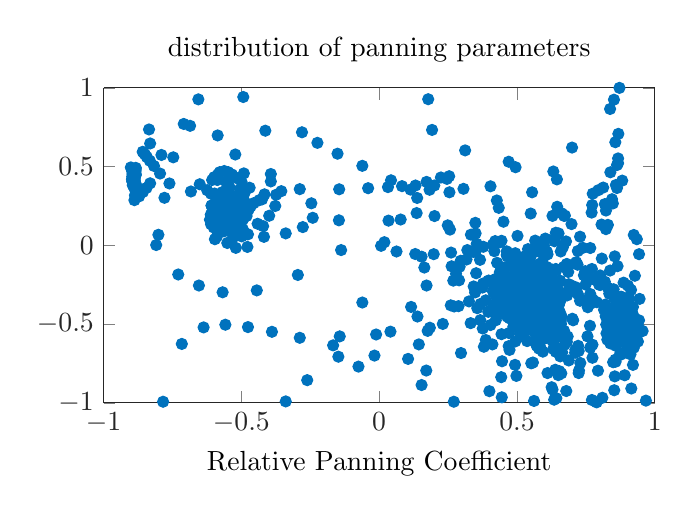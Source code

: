 % This file was created by matlab2tikz v0.4.7 running on MATLAB 9.1.
% Copyright (c) 2008--2014, Nico Schlömer <nico.schloemer@gmail.com>
% All rights reserved.
% Minimal pgfplots version: 1.3
% 
% The latest updates can be retrieved from
%   http://www.mathworks.com/matlabcentral/fileexchange/22022-matlab2tikz
% where you can also make suggestions and rate matlab2tikz.
% 
%
% defining custom colors
\definecolor{mycolor1}{rgb}{0.0,0.447,0.741}%
%
\begin{tikzpicture}

\begin{axis}[%
width=7cm,
height=4cm,
scale only axis,
separate axis lines,
every outer x axis line/.append style={white!15!black},
every x tick label/.append style={font=\color{white!15!black}},
xmin=-1,
xmax=1,
xlabel={Relative Panning Coefficient},
every outer y axis line/.append style={white!15!black},
every y tick label/.append style={font=\color{white!15!black}},
ymin=-1,
ymax=1,
title={distribution of panning parameters}
]
\addplot [color=mycolor1,only marks,mark=*,mark options={solid},forget plot]
  table[row sep=crcr]{%
0.663	0.203\\
-0.551	0.223\\
-0.553	0.22\\
-0.554	0.22\\
-0.554	0.222\\
-0.555	0.225\\
-0.555	0.229\\
-0.555	0.234\\
-0.555	0.239\\
-0.556	0.247\\
-0.556	0.257\\
0.528	-0.267\\
0.549	-0.108\\
0.57	-0.023\\
0.59	-7.36e-05\\
0.609	-0.041\\
0.626	-0.154\\
0.637	-0.352\\
0.637	-0.644\\
-0.538	0.232\\
-0.535	0.208\\
-0.535	0.191\\
-0.534	0.177\\
-0.535	0.165\\
-0.535	0.156\\
-0.535	0.148\\
-0.534	0.142\\
-0.532	0.138\\
-0.529	0.136\\
-0.525	0.137\\
-0.518	0.147\\
-0.509	0.173\\
-0.5	0.223\\
0.659	-0.039\\
0.603	0.043\\
0.566	0.03\\
0.54	-0.024\\
0.524	-0.09\\
0.514	-0.152\\
0.508	-0.204\\
0.506	-0.244\\
0.505	-0.276\\
0.504	-0.313\\
0.501	-0.375\\
0.495	-0.507\\
-0.529	0.125\\
-0.516	0.22\\
-0.5	0.23\\
-0.499	0.187\\
-0.512	0.161\\
-0.524	0.159\\
-0.534	0.167\\
-0.541	0.177\\
-0.546	0.187\\
-0.55	0.195\\
-0.553	0.201\\
-0.556	0.205\\
-0.557	0.206\\
-0.559	0.205\\
-0.56	0.202\\
-0.56	0.197\\
-0.559	0.194\\
-0.559	0.193\\
-0.56	0.189\\
-0.56	0.175\\
-0.558	0.15\\
0.539	-0.523\\
0.512	-0.4\\
0.521	-0.314\\
0.545	-0.299\\
0.567	-0.364\\
0.569	-0.489\\
0.537	-0.608\\
0.47	-0.64\\
0.376	-0.528\\
0.269	-0.224\\
0.183	0.353\\
-0.557	0.201\\
-0.555	0.213\\
-0.555	0.22\\
-0.555	0.225\\
-0.555	0.229\\
-0.555	0.231\\
-0.555	0.232\\
-0.556	0.232\\
-0.556	0.232\\
-0.557	0.23\\
-0.558	0.227\\
-0.56	0.223\\
-0.56	0.215\\
-0.559	0.205\\
-0.555	0.195\\
-0.548	0.191\\
-0.537	0.205\\
-0.528	0.245\\
-0.53	0.313\\
-0.553	0.393\\
0.446	-0.736\\
0.473	-0.664\\
0.494	-0.61\\
0.511	-0.562\\
0.524	-0.515\\
0.533	-0.467\\
0.538	-0.422\\
0.541	-0.382\\
0.545	-0.349\\
0.553	-0.325\\
0.568	-0.319\\
0.589	-0.359\\
0.588	-0.469\\
0.538	-0.51\\
0.487	-0.416\\
0.45	-0.274\\
-0.51	0.079\\
-0.514	0.099\\
-0.514	0.108\\
-0.508	0.11\\
-0.495	0.104\\
-0.476	0.07\\
-0.478	-0.01\\
-0.52	-0.016\\
-0.531	0.047\\
-0.522	0.103\\
-0.51	0.153\\
-0.497	0.208\\
-0.487	0.274\\
-0.483	0.356\\
-0.491	0.457\\
-0.522	0.577\\
-0.586	0.698\\
-0.686	0.759\\
-0.79	0.574\\
-0.801	0.067\\
-0.729	-0.185\\
-0.654	-0.255\\
-0.568	-0.298\\
-0.444	-0.286\\
-0.295	-0.188\\
-0.138	-0.03\\
0.034	0.157\\
0.255	0.337\\
0.555	0.337\\
-0.533	0.178\\
-0.538	0.198\\
-0.543	0.208\\
-0.546	0.211\\
-0.548	0.211\\
-0.548	0.209\\
-0.547	0.208\\
-0.545	0.21\\
-0.544	0.215\\
-0.545	0.219\\
-0.546	0.223\\
-0.548	0.226\\
-0.549	0.228\\
-0.55	0.23\\
-0.551	0.233\\
-0.554	0.235\\
-0.557	0.236\\
-0.561	0.234\\
-0.564	0.227\\
-0.564	0.217\\
0.743	-0.19\\
0.715	-0.107\\
0.67	-0.137\\
0.624	-0.194\\
0.582	-0.24\\
0.547	-0.272\\
0.52	-0.293\\
0.5	-0.307\\
0.485	-0.317\\
0.473	-0.322\\
0.462	-0.325\\
0.45	-0.323\\
0.435	-0.316\\
0.413	-0.292\\
0.396	-0.225\\
0.455	-0.14\\
0.516	-0.208\\
0.509	-0.282\\
0.486	-0.325\\
0.457	-0.356\\
0.416	-0.382\\
0.356	-0.399\\
0.26	-0.381\\
0.421	0.027\\
0.463	-0.038\\
0.48	-0.083\\
0.493	-0.096\\
0.521	-0.075\\
0.679	-0.925\\
0.688	-0.731\\
0.681	-0.613\\
0.671	-0.543\\
0.66	-0.499\\
0.65	-0.468\\
0.644	-0.441\\
0.644	-0.425\\
0.648	-0.424\\
0.653	-0.439\\
0.659	-0.474\\
0.665	-0.541\\
0.664	-0.68\\
0.598	-0.069\\
0.657	-0.354\\
0.63	-0.606\\
0.493	-0.759\\
0.297	-0.684\\
0.231	-0.499\\
0.272	-0.388\\
0.326	-0.356\\
0.368	-0.372\\
0.396	-0.422\\
0.404	-0.506\\
-0.421	0.122\\
-0.481	0.186\\
-0.515	0.22\\
-0.539	0.238\\
-0.558	0.246\\
-0.576	0.245\\
-0.591	0.234\\
-0.603	0.212\\
-0.607	0.179\\
-0.6	0.142\\
-0.581	0.116\\
-0.555	0.11\\
-0.526	0.127\\
-0.558	0.24\\
-0.561	0.234\\
-0.561	0.23\\
-0.56	0.227\\
-0.558	0.225\\
-0.556	0.224\\
-0.553	0.225\\
-0.55	0.229\\
-0.546	0.237\\
-0.544	0.249\\
-0.546	0.267\\
-0.553	0.288\\
-0.569	0.311\\
-0.597	0.329\\
0.478	-0.308\\
0.482	-0.323\\
0.481	-0.323\\
0.479	-0.312\\
0.481	-0.294\\
0.487	-0.272\\
0.496	-0.248\\
0.503	-0.222\\
0.498	-0.2\\
0.487	-0.211\\
0.499	-0.233\\
0.519	-0.24\\
0.538	-0.238\\
0.559	-0.233\\
0.588	-0.232\\
0.623	-0.25\\
0.65	-0.309\\
0.644	-0.388\\
0.607	-0.437\\
0.563	-0.44\\
0.529	-0.413\\
0.512	-0.373\\
0.514	-0.333\\
0.53	-0.302\\
0.554	-0.289\\
0.576	-0.302\\
0.582	-0.342\\
0.559	-0.39\\
0.512	-0.416\\
0.472	-0.417\\
0.456	-0.411\\
0.463	-0.406\\
0.483	-0.395\\
0.505	-0.378\\
0.52	-0.356\\
0.526	-0.335\\
0.525	-0.318\\
0.521	-0.31\\
0.518	-0.309\\
0.517	-0.31\\
0.519	-0.311\\
0.522	-0.309\\
0.526	-0.302\\
0.532	-0.289\\
0.543	-0.266\\
0.58	-0.233\\
0.649	-0.288\\
0.622	-0.389\\
0.585	-0.4\\
0.566	-0.396\\
0.554	-0.392\\
0.545	-0.39\\
0.539	-0.387\\
0.534	-0.382\\
0.533	-0.372\\
-0.559	0.244\\
-0.559	0.239\\
-0.56	0.235\\
-0.562	0.232\\
-0.563	0.229\\
-0.564	0.227\\
-0.565	0.225\\
-0.566	0.224\\
-0.567	0.222\\
-0.568	0.22\\
-0.569	0.216\\
-0.57	0.211\\
-0.57	0.204\\
-0.6	0.113\\
-0.61	0.134\\
-0.614	0.163\\
-0.611	0.195\\
-0.602	0.219\\
-0.593	0.233\\
-0.589	0.238\\
-0.593	0.234\\
-0.6	0.22\\
-0.606	0.189\\
-0.598	0.141\\
-0.563	0.089\\
-0.499	0.057\\
-0.418	0.054\\
-0.339	0.076\\
-0.277	0.116\\
-0.241	0.175\\
-0.246	0.267\\
0.533	-0.368\\
0.538	-0.371\\
0.541	-0.374\\
0.542	-0.378\\
0.547	-0.383\\
0.556	-0.384\\
0.566	-0.377\\
0.572	-0.363\\
0.569	-0.347\\
0.56	-0.334\\
0.547	-0.327\\
0.532	-0.327\\
0.519	-0.334\\
0.509	-0.347\\
0.503	-0.367\\
0.561	-0.333\\
0.56	-0.342\\
0.561	-0.349\\
0.563	-0.355\\
-0.542	0.231\\
-0.548	0.234\\
-0.555	0.235\\
-0.561	0.232\\
-0.543	0.369\\
-0.569	0.338\\
-0.577	0.228\\
-0.562	0.184\\
-0.554	0.197\\
-0.552	0.212\\
-0.553	0.221\\
-0.554	0.225\\
-0.555	0.227\\
-0.556	0.226\\
-0.556	0.225\\
-0.557	0.224\\
-0.558	0.223\\
-0.559	0.222\\
-0.56	0.221\\
-0.561	0.221\\
-0.564	0.221\\
-0.569	0.222\\
-0.58	0.222\\
0.772	-0.982\\
0.898	-0.588\\
0.722	-0.638\\
-0.784	-0.993\\
-0.716	-0.626\\
-0.637	-0.521\\
-0.558	-0.504\\
-0.476	-0.519\\
-0.389	-0.549\\
-0.288	-0.587\\
-0.167	-0.635\\
-0.017	-0.7\\
0.171	-0.795\\
0.4	-0.926\\
0.635	-0.98\\
0.724	-0.671\\
0.65	-0.824\\
0.639	-0.79\\
0.418	-0.037\\
0.494	-0.05\\
0.547	-0.081\\
0.584	-0.129\\
0.608	-0.192\\
0.62	-0.268\\
0.617	-0.351\\
0.594	-0.422\\
0.55	-0.444\\
0.505	-0.393\\
0.484	-0.305\\
-0.585	0.201\\
-0.568	0.186\\
-0.554	0.192\\
-0.546	0.207\\
-0.545	0.221\\
-0.547	0.229\\
-0.549	0.232\\
-0.551	0.232\\
-0.551	0.23\\
-0.551	0.227\\
-0.549	0.224\\
-0.546	0.221\\
-0.539	0.214\\
-0.532	0.196\\
-0.536	0.17\\
-0.545	0.173\\
-0.547	0.184\\
-0.546	0.195\\
0.559	-0.18\\
0.508	-0.255\\
0.502	-0.336\\
0.525	-0.385\\
0.552	-0.397\\
0.576	-0.391\\
0.533	-0.379\\
0.55	-0.356\\
0.558	-0.328\\
0.561	-0.287\\
0.553	-0.229\\
0.528	-0.158\\
0.48	-0.081\\
0.413	0.006\\
0.349	0.143\\
0.404	0.375\\
0.645	0.419\\
0.729	0.055\\
0.686	-0.169\\
0.64	-0.253\\
0.609	-0.29\\
0.588	-0.309\\
0.575	-0.319\\
0.567	-0.322\\
0.563	-0.32\\
0.559	-0.311\\
0.55	-0.306\\
0.545	-0.316\\
0.548	-0.324\\
0.553	-0.329\\
0.557	-0.332\\
0.561	-0.335\\
0.565	-0.337\\
0.569	-0.338\\
0.575	-0.332\\
0.574	-0.298\\
0.547	-0.3\\
0.54	-0.32\\
0.536	-0.33\\
0.531	-0.339\\
0.521	-0.351\\
0.505	-0.374\\
0.475	-0.435\\
0.658	-0.484\\
0.643	-0.456\\
0.512	-0.186\\
0.547	-0.229\\
0.556	-0.269\\
0.557	-0.296\\
0.556	-0.312\\
0.556	-0.323\\
0.555	-0.331\\
0.553	-0.337\\
0.551	-0.34\\
0.547	-0.34\\
0.541	-0.335\\
0.536	-0.321\\
0.534	-0.299\\
0.536	-0.27\\
0.545	-0.237\\
0.565	-0.209\\
0.594	-0.198\\
0.623	-0.223\\
0.632	-0.277\\
0.618	-0.319\\
0.54	-0.339\\
0.544	-0.344\\
0.542	-0.345\\
0.538	-0.342\\
0.532	-0.335\\
0.526	-0.322\\
0.518	-0.3\\
-0.516	0.194\\
-0.512	0.23\\
-0.521	0.251\\
-0.533	0.26\\
-0.544	0.26\\
-0.552	0.255\\
-0.556	0.249\\
-0.559	0.243\\
-0.56	0.239\\
-0.56	0.235\\
-0.561	0.233\\
-0.562	0.231\\
-0.563	0.23\\
-0.565	0.229\\
-0.567	0.231\\
-0.57	0.237\\
-0.573	0.251\\
0.533	-0.325\\
0.536	-0.336\\
0.539	-0.342\\
0.541	-0.346\\
0.541	-0.347\\
0.536	-0.34\\
0.529	-0.319\\
0.526	-0.279\\
0.525	-0.217\\
0.513	-0.121\\
0.444	0.029\\
0.136	0.205\\
-0.143	-0.578\\
0.176	-0.543\\
0.332	-0.494\\
0.426	-0.453\\
0.49	-0.422\\
0.532	-0.399\\
0.558	-0.38\\
0.572	-0.365\\
0.577	-0.353\\
0.576	-0.346\\
0.571	-0.341\\
0.563	-0.34\\
0.552	-0.34\\
0.537	-0.33\\
0.542	-0.323\\
0.542	-0.329\\
0.539	-0.335\\
0.537	-0.34\\
0.536	-0.344\\
0.536	-0.348\\
0.538	-0.351\\
0.541	-0.352\\
0.548	-0.353\\
0.562	-0.359\\
-0.564	0.223\\
-0.559	0.221\\
-0.555	0.221\\
-0.553	0.224\\
-0.552	0.226\\
-0.553	0.228\\
-0.555	0.229\\
-0.556	0.229\\
-0.557	0.229\\
-0.558	0.229\\
-0.559	0.229\\
-0.56	0.228\\
-0.561	0.228\\
-0.562	0.229\\
-0.563	0.23\\
-0.562	0.231\\
-0.562	0.231\\
-0.561	0.23\\
-0.28	0.718\\
-0.224	0.651\\
-0.151	0.582\\
-0.061	0.505\\
0.043	0.413\\
0.138	0.301\\
0.201	0.186\\
0.257	0.1\\
0.35	0.076\\
0.451	0.15\\
0.427	0.285\\
0.306	0.359\\
0.2	0.38\\
0.132	0.38\\
0.083	0.376\\
0.032	0.37\\
-0.04	0.363\\
-0.145	0.356\\
-0.564	0.292\\
-0.559	0.311\\
-0.556	0.32\\
-0.553	0.324\\
-0.549	0.327\\
-0.546	0.326\\
-0.543	0.321\\
-0.89	0.448\\
-0.889	0.446\\
-0.889	0.442\\
-0.888	0.438\\
-0.888	0.433\\
-0.888	0.428\\
-0.888	0.422\\
-0.888	0.417\\
-0.888	0.41\\
-0.887	0.399\\
-0.887	0.383\\
-0.886	0.355\\
-0.624	0.35\\
-0.598	0.432\\
-0.578	0.465\\
-0.562	0.472\\
-0.548	0.465\\
-0.534	0.45\\
-0.519	0.429\\
-0.499	0.402\\
-0.47	0.366\\
-0.416	0.324\\
-0.288	0.357\\
-0.556	0.24\\
-0.555	0.235\\
-0.555	0.231\\
-0.555	0.229\\
-0.555	0.227\\
-0.555	0.225\\
-0.555	0.224\\
-0.556	0.224\\
-0.556	0.224\\
-0.557	0.225\\
-0.558	0.228\\
-0.558	0.236\\
-0.55	0.223\\
-0.551	0.219\\
-0.552	0.216\\
-0.555	0.212\\
-0.558	0.215\\
-0.559	0.225\\
-0.558	0.231\\
-0.557	0.233\\
-0.556	0.234\\
-0.555	0.234\\
-0.555	0.235\\
-0.554	0.235\\
-0.552	0.235\\
-0.55	0.237\\
-0.578	0.26\\
-0.565	0.266\\
-0.556	0.26\\
-0.551	0.25\\
-0.549	0.238\\
-0.549	0.228\\
-0.551	0.221\\
-0.553	0.217\\
-0.555	0.216\\
-0.556	0.217\\
-0.558	0.218\\
-0.559	0.218\\
-0.56	0.217\\
-0.561	0.215\\
-0.562	0.21\\
-0.561	0.205\\
-0.559	0.202\\
-0.557	0.205\\
-0.558	0.208\\
-0.561	0.207\\
-0.566	0.198\\
-0.573	0.175\\
-0.538	0.259\\
-0.545	0.266\\
-0.549	0.261\\
-0.553	0.251\\
-0.555	0.242\\
-0.557	0.234\\
-0.558	0.228\\
-0.559	0.223\\
-0.559	0.22\\
-0.558	0.218\\
-0.557	0.218\\
-0.558	0.22\\
-0.56	0.224\\
-0.565	0.223\\
-0.573	0.209\\
-0.575	0.176\\
-0.567	0.14\\
-0.551	0.119\\
-0.532	0.115\\
-0.514	0.121\\
0.525	-0.234\\
0.538	-0.237\\
0.552	-0.238\\
0.568	-0.245\\
0.582	-0.262\\
0.593	-0.285\\
0.601	-0.306\\
-0.543	0.253\\
-0.547	0.263\\
-0.551	0.269\\
-0.554	0.272\\
-0.558	0.276\\
-0.563	0.279\\
-0.571	0.281\\
-0.582	0.275\\
-0.593	0.254\\
-0.555	0.24\\
-0.551	0.239\\
-0.55	0.235\\
-0.551	0.233\\
-0.553	0.233\\
-0.555	0.234\\
-0.557	0.236\\
-0.558	0.238\\
-0.559	0.239\\
-0.56	0.239\\
-0.56	0.236\\
-0.559	0.232\\
-0.557	0.227\\
-0.554	0.224\\
-0.551	0.224\\
0.73	-0.747\\
0.597	-0.594\\
0.471	-0.557\\
0.387	-0.601\\
0.38	-0.644\\
0.411	-0.629\\
0.444	-0.564\\
0.474	-0.464\\
0.509	-0.338\\
0.557	-0.195\\
0.611	-0.057\\
0.651	0.076\\
0.646	0.245\\
0.495	0.496\\
0.626	-0.901\\
0.839	-0.623\\
0.935	0.039\\
0.872	1.0\\
0.178	0.928\\
0.192	0.733\\
0.312	0.603\\
0.47	0.531\\
0.632	0.469\\
0.775	0.328\\
0.855	-0.07\\
0.829	-0.506\\
0.766	-0.649\\
0.712	-0.663\\
0.673	-0.631\\
0.646	-0.58\\
0.625	-0.521\\
0.603	-0.46\\
0.576	-0.41\\
0.549	-0.377\\
0.527	-0.36\\
0.512	-0.346\\
0.503	-0.331\\
0.497	-0.311\\
0.49	-0.286\\
0.482	-0.258\\
0.471	-0.234\\
0.461	-0.219\\
0.459	-0.213\\
0.467	-0.21\\
0.481	-0.209\\
0.497	-0.214\\
0.512	-0.229\\
0.524	-0.254\\
0.534	-0.285\\
0.54	-0.317\\
-0.551	0.247\\
-0.545	0.238\\
-0.542	0.228\\
-0.542	0.219\\
-0.542	0.213\\
-0.543	0.211\\
-0.545	0.211\\
-0.547	0.211\\
-0.549	0.211\\
-0.552	0.208\\
-0.551	0.201\\
-0.55	0.231\\
-0.55	0.231\\
-0.55	0.232\\
-0.549	0.232\\
-0.547	0.232\\
-0.546	0.23\\
-0.546	0.227\\
-0.545	0.224\\
-0.545	0.219\\
-0.545	0.223\\
-0.551	0.219\\
-0.555	0.217\\
-0.557	0.215\\
0.603	-0.36\\
0.578	-0.395\\
0.542	-0.413\\
0.504	-0.411\\
0.476	-0.392\\
0.462	-0.361\\
0.462	-0.32\\
0.467	-0.265\\
0.464	-0.193\\
0.428	-0.111\\
0.351	-0.034\\
0.114	0.354\\
0.172	0.403\\
0.224	0.431\\
0.254	0.439\\
0.246	0.422\\
0.041	-0.548\\
0.116	-0.391\\
0.172	-0.255\\
0.296	-0.098\\
0.573	-0.026\\
0.688	-0.247\\
0.626	-0.357\\
0.578	-0.366\\
0.553	-0.352\\
0.545	-0.334\\
0.549	-0.314\\
0.566	-0.297\\
0.6	-0.291\\
0.648	-0.322\\
0.661	-0.449\\
0.526	-0.515\\
0.425	-0.411\\
0.437	-0.313\\
0.491	-0.252\\
0.564	-0.218\\
0.657	-0.225\\
0.823	0.103\\
0.642	-0.162\\
0.554	-0.235\\
0.51	-0.286\\
0.502	-0.34\\
0.548	-0.387\\
0.614	-0.387\\
0.64	-0.36\\
0.642	-0.35\\
0.635	-0.361\\
0.607	-0.38\\
0.569	-0.378\\
0.547	-0.363\\
0.539	-0.35\\
0.537	-0.341\\
0.537	-0.334\\
0.536	-0.328\\
0.534	-0.318\\
0.525	-0.297\\
0.608	-0.342\\
0.586	-0.33\\
0.581	-0.319\\
0.578	-0.305\\
0.569	-0.288\\
0.541	-0.274\\
0.499	-0.284\\
0.486	-0.312\\
0.494	-0.33\\
0.504	-0.34\\
0.512	-0.348\\
0.518	-0.358\\
0.529	-0.372\\
0.556	-0.384\\
0.583	-0.379\\
0.592	-0.371\\
0.592	-0.371\\
0.587	-0.378\\
0.576	-0.387\\
0.556	-0.396\\
0.524	-0.401\\
0.46	-0.394\\
0.593	-0.275\\
0.591	-0.324\\
0.58	-0.337\\
0.571	-0.342\\
0.564	-0.343\\
0.558	-0.342\\
0.552	-0.342\\
0.547	-0.342\\
0.543	-0.343\\
0.54	-0.343\\
0.539	-0.344\\
0.538	-0.344\\
0.536	-0.343\\
0.534	-0.344\\
0.533	-0.345\\
0.534	-0.345\\
0.536	-0.343\\
0.536	-0.34\\
0.535	-0.335\\
0.533	-0.329\\
0.533	-0.325\\
0.534	-0.321\\
0.537	-0.32\\
0.541	-0.32\\
0.545	-0.322\\
0.55	-0.324\\
0.555	-0.325\\
0.559	-0.326\\
0.564	-0.326\\
0.572	-0.327\\
0.536	-0.351\\
0.538	-0.343\\
0.543	-0.337\\
0.551	-0.333\\
0.564	-0.331\\
0.562	-0.353\\
0.559	-0.351\\
0.555	-0.351\\
0.551	-0.351\\
0.548	-0.35\\
0.547	-0.328\\
0.551	-0.33\\
0.555	-0.332\\
0.558	-0.333\\
0.56	-0.334\\
0.561	-0.335\\
0.561	-0.335\\
0.561	-0.336\\
0.56	-0.337\\
0.559	-0.337\\
0.558	-0.338\\
0.557	-0.338\\
0.556	-0.338\\
0.556	-0.338\\
0.556	-0.339\\
0.557	-0.339\\
0.56	-0.34\\
0.564	-0.34\\
0.568	-0.339\\
0.572	-0.338\\
0.573	-0.337\\
0.572	-0.336\\
0.568	-0.337\\
-0.556	0.208\\
-0.555	0.217\\
-0.555	0.222\\
-0.555	0.226\\
-0.555	0.229\\
-0.555	0.231\\
-0.555	0.233\\
-0.555	0.234\\
-0.555	0.234\\
-0.556	0.234\\
-0.556	0.234\\
-0.555	0.263\\
-0.553	0.265\\
-0.551	0.265\\
-0.549	0.261\\
-0.547	0.254\\
-0.545	0.24\\
-0.543	0.215\\
-0.888	0.287\\
-0.886	0.318\\
-0.884	0.349\\
-0.882	0.385\\
-0.555	0.25\\
-0.554	0.254\\
-0.554	0.254\\
-0.554	0.248\\
-0.555	0.236\\
-0.557	0.228\\
-0.559	0.222\\
-0.559	0.217\\
-0.558	0.213\\
-0.556	0.212\\
-0.554	0.215\\
-0.553	0.222\\
-0.552	0.233\\
-0.553	0.245\\
-0.556	0.253\\
-0.561	0.251\\
-0.565	0.238\\
-0.557	0.231\\
-0.557	0.231\\
-0.557	0.232\\
-0.556	0.232\\
-0.556	0.233\\
-0.556	0.234\\
-0.556	0.237\\
-0.557	0.23\\
-0.556	0.231\\
-0.556	0.232\\
-0.556	0.233\\
-0.557	0.233\\
-0.557	0.233\\
-0.557	0.233\\
-0.556	0.233\\
-0.555	0.224\\
-0.555	0.225\\
-0.555	0.225\\
-0.555	0.225\\
-0.556	0.224\\
-0.557	0.226\\
-0.558	0.228\\
-0.559	0.229\\
-0.559	0.229\\
-0.558	0.227\\
-0.558	0.225\\
-0.558	0.223\\
-0.557	0.221\\
-0.556	0.221\\
-0.555	0.221\\
-0.555	0.222\\
-0.554	0.222\\
-0.558	0.226\\
-0.557	0.226\\
-0.563	0.239\\
-0.561	0.236\\
-0.559	0.236\\
-0.558	0.238\\
-0.557	0.243\\
-0.555	0.251\\
-0.548	0.235\\
-0.55	0.236\\
-0.551	0.237\\
-0.552	0.237\\
-0.552	0.237\\
-0.553	0.236\\
-0.553	0.233\\
-0.553	0.23\\
-0.553	0.227\\
-0.551	0.226\\
-0.553	0.227\\
-0.555	0.227\\
-0.556	0.226\\
-0.556	0.225\\
-0.556	0.223\\
-0.556	0.222\\
-0.555	0.222\\
-0.554	0.223\\
-0.554	0.224\\
-0.555	0.226\\
-0.556	0.225\\
-0.557	0.223\\
-0.558	0.219\\
-0.557	0.214\\
-0.556	0.21\\
-0.555	0.209\\
-0.883	0.447\\
-0.884	0.451\\
-0.885	0.455\\
-0.885	0.46\\
-0.885	0.467\\
-0.884	0.474\\
-0.884	0.483\\
-0.883	0.492\\
-0.891	0.456\\
-0.891	0.442\\
-0.891	0.431\\
-0.89	0.421\\
-0.888	0.412\\
-0.887	0.404\\
-0.548	0.243\\
-0.552	0.245\\
-0.557	0.246\\
-0.562	0.243\\
-0.566	0.235\\
-0.569	0.224\\
-0.569	0.209\\
-0.566	0.193\\
-0.56	0.181\\
-0.551	0.175\\
-0.54	0.178\\
-0.53	0.192\\
-0.522	0.214\\
-0.519	0.243\\
-0.522	0.272\\
-0.557	0.225\\
-0.556	0.225\\
-0.555	0.225\\
-0.555	0.226\\
-0.554	0.226\\
-0.554	0.227\\
-0.554	0.227\\
-0.555	0.227\\
-0.555	0.227\\
-0.555	0.227\\
-0.554	0.227\\
-0.339	-0.991\\
-0.261	-0.856\\
-0.148	-0.707\\
-0.011	-0.566\\
0.139	-0.452\\
0.288	-0.386\\
0.404	-0.413\\
0.367	-0.475\\
0.348	-0.299\\
0.456	-0.192\\
0.557	-0.184\\
0.632	-0.258\\
0.657	-0.431\\
0.57	-0.584\\
0.423	-0.476\\
0.416	-0.25\\
0.5	-0.109\\
0.588	-0.04\\
0.667	-0.011\\
0.739	-0.016\\
0.808	-0.084\\
0.865	-0.326\\
0.855	-0.832\\
-0.075	-0.77\\
-0.061	-0.363\\
0.164	-0.141\\
0.366	-0.092\\
0.489	-0.125\\
0.551	-0.179\\
0.582	-0.22\\
0.599	-0.238\\
0.611	-0.234\\
0.62	-0.211\\
0.621	-0.173\\
0.608	-0.137\\
0.586	-0.127\\
0.57	-0.148\\
0.568	-0.182\\
0.577	-0.216\\
0.594	-0.247\\
0.617	-0.275\\
0.647	-0.301\\
0.682	-0.318\\
0.721	-0.309\\
0.749	-0.249\\
0.748	-0.164\\
0.72	-0.123\\
0.683	-0.129\\
0.641	-0.15\\
0.591	-0.165\\
0.526	-0.172\\
-0.55	0.112\\
-0.517	0.152\\
-0.509	0.203\\
-0.523	0.241\\
-0.545	0.256\\
0.552	-0.29\\
0.563	-0.306\\
0.562	-0.316\\
0.56	-0.322\\
0.558	-0.328\\
0.556	-0.335\\
0.547	-0.342\\
0.532	-0.345\\
0.511	-0.34\\
0.477	-0.32\\
0.377	-0.243\\
0.581	-0.443\\
0.548	-0.406\\
0.532	-0.388\\
0.522	-0.376\\
0.514	-0.366\\
0.508	-0.356\\
0.504	-0.344\\
0.506	-0.33\\
0.517	-0.318\\
0.534	-0.317\\
0.538	-0.326\\
0.525	-0.331\\
0.507	-0.327\\
0.488	-0.313\\
0.467	-0.284\\
0.444	-0.39\\
0.434	-0.354\\
0.435	-0.33\\
0.448	-0.312\\
0.471	-0.299\\
0.497	-0.291\\
0.521	-0.285\\
0.539	-0.276\\
0.552	-0.262\\
0.558	-0.239\\
0.555	-0.211\\
0.539	-0.179\\
0.512	-0.153\\
0.487	-0.137\\
0.484	-0.131\\
0.519	-0.136\\
0.576	-0.166\\
0.602	-0.219\\
0.597	-0.251\\
0.592	-0.26\\
0.598	-0.26\\
0.612	-0.259\\
0.631	-0.265\\
0.647	-0.282\\
0.651	-0.307\\
0.64	-0.33\\
0.622	-0.341\\
0.608	-0.34\\
0.602	-0.332\\
0.604	-0.32\\
0.612	-0.305\\
0.622	-0.284\\
0.626	-0.255\\
0.609	-0.218\\
0.557	-0.2\\
0.504	-0.221\\
0.485	-0.247\\
0.482	-0.257\\
0.478	-0.252\\
0.468	-0.238\\
0.45	-0.224\\
0.425	-0.217\\
0.398	-0.224\\
0.379	-0.243\\
0.375	-0.268\\
0.586	-0.386\\
0.578	-0.377\\
0.575	-0.372\\
0.58	-0.369\\
0.51	-0.379\\
0.53	-0.381\\
0.548	-0.385\\
0.445	-0.282\\
0.448	-0.288\\
0.436	-0.299\\
0.423	-0.319\\
0.433	-0.342\\
0.457	-0.356\\
0.474	-0.362\\
0.481	-0.364\\
0.481	-0.364\\
0.473	-0.363\\
0.458	-0.36\\
0.429	-0.354\\
0.444	-0.27\\
0.465	-0.289\\
0.485	-0.3\\
0.502	-0.306\\
0.514	-0.309\\
0.522	-0.31\\
0.527	-0.31\\
0.527	-0.309\\
0.522	-0.308\\
0.515	-0.311\\
0.512	-0.314\\
0.513	-0.318\\
0.515	-0.32\\
0.519	-0.322\\
0.523	-0.324\\
0.528	-0.326\\
0.534	-0.329\\
0.54	-0.332\\
0.545	-0.335\\
0.55	-0.337\\
0.554	-0.339\\
0.556	-0.34\\
0.557	-0.341\\
0.556	-0.341\\
0.554	-0.342\\
0.552	-0.342\\
0.549	-0.343\\
0.546	-0.344\\
0.544	-0.346\\
0.544	-0.347\\
0.502	0.06\\
0.438	0.019\\
0.378	-0.009\\
0.32	-0.03\\
0.261	-0.046\\
0.198	-0.056\\
0.131	-0.055\\
0.063	-0.039\\
0.007	-0.003\\
0.498	-0.829\\
0.552	-0.749\\
0.584	-0.644\\
0.607	-0.539\\
0.632	-0.435\\
0.664	-0.307\\
0.681	-0.118\\
0.641	0.08\\
0.89	-0.44\\
0.887	-0.448\\
0.887	-0.448\\
0.887	-0.448\\
0.887	-0.448\\
0.886	-0.447\\
0.886	-0.446\\
0.887	-0.446\\
0.888	-0.448\\
0.896	-0.431\\
0.895	-0.415\\
0.895	-0.396\\
0.897	-0.376\\
0.835	-0.307\\
0.83	-0.269\\
0.819	-0.231\\
0.802	-0.191\\
0.772	-0.15\\
0.715	-0.113\\
0.878	-0.693\\
0.899	-0.656\\
0.912	-0.636\\
0.921	-0.623\\
0.928	-0.603\\
0.83	-0.478\\
0.832	-0.491\\
0.836	-0.501\\
0.84	-0.507\\
0.889	-0.392\\
0.887	-0.411\\
0.887	-0.419\\
0.887	-0.423\\
0.887	-0.425\\
0.888	-0.426\\
0.89	-0.428\\
0.891	-0.431\\
0.892	-0.435\\
0.892	-0.44\\
0.893	-0.444\\
0.893	-0.449\\
0.893	-0.453\\
0.893	-0.459\\
0.892	-0.465\\
0.891	-0.47\\
0.89	-0.43\\
0.888	-0.435\\
0.888	-0.437\\
0.888	-0.436\\
0.89	-0.436\\
0.891	-0.442\\
0.891	-0.449\\
0.89	-0.452\\
0.89	-0.453\\
0.889	-0.452\\
0.889	-0.453\\
0.889	-0.453\\
0.89	-0.454\\
0.89	-0.455\\
0.889	-0.456\\
0.889	-0.456\\
0.889	-0.455\\
0.89	-0.455\\
0.89	-0.455\\
0.89	-0.455\\
0.89	-0.455\\
0.89	-0.457\\
0.89	-0.459\\
0.889	-0.458\\
0.889	-0.456\\
0.889	-0.454\\
0.89	-0.451\\
0.888	-0.456\\
0.889	-0.456\\
0.889	-0.456\\
0.889	-0.456\\
0.89	-0.456\\
0.89	-0.455\\
0.89	-0.455\\
0.89	-0.455\\
0.89	-0.454\\
0.889	-0.453\\
0.889	-0.452\\
0.89	-0.45\\
0.89	-0.448\\
0.89	-0.446\\
0.89	-0.444\\
0.891	-0.447\\
0.891	-0.45\\
0.89	-0.453\\
0.89	-0.453\\
0.889	-0.453\\
0.889	-0.453\\
0.889	-0.453\\
0.889	-0.454\\
0.889	-0.454\\
0.889	-0.454\\
0.889	-0.455\\
0.889	-0.455\\
0.89	-0.455\\
0.89	-0.455\\
0.891	-0.457\\
0.888	-0.453\\
0.889	-0.454\\
0.889	-0.454\\
0.889	-0.454\\
0.889	-0.454\\
0.889	-0.453\\
0.889	-0.453\\
0.889	-0.454\\
0.889	-0.455\\
0.889	-0.455\\
0.889	-0.454\\
0.889	-0.454\\
0.889	-0.453\\
0.889	-0.453\\
0.889	-0.453\\
0.889	-0.453\\
0.889	-0.453\\
0.889	-0.453\\
0.889	-0.452\\
0.889	-0.452\\
0.888	-0.452\\
0.888	-0.454\\
0.888	-0.456\\
0.888	-0.457\\
0.889	-0.458\\
0.889	-0.458\\
0.889	-0.458\\
0.889	-0.458\\
0.89	-0.458\\
0.89	-0.458\\
0.89	-0.459\\
0.89	-0.458\\
0.89	-0.457\\
0.89	-0.455\\
0.89	-0.454\\
0.89	-0.453\\
0.889	-0.452\\
0.889	-0.451\\
0.889	-0.45\\
0.889	-0.449\\
0.889	-0.446\\
0.887	-0.451\\
0.888	-0.456\\
0.889	-0.455\\
0.889	-0.455\\
0.889	-0.455\\
0.889	-0.455\\
0.89	-0.455\\
0.89	-0.455\\
0.89	-0.456\\
0.89	-0.458\\
0.89	-0.46\\
0.889	-0.461\\
0.889	-0.464\\
0.888	-0.467\\
0.887	-0.466\\
0.887	-0.461\\
0.888	-0.459\\
0.888	-0.458\\
0.889	-0.457\\
0.889	-0.456\\
0.89	-0.454\\
0.89	-0.453\\
0.89	-0.452\\
0.89	-0.452\\
0.889	-0.452\\
0.889	-0.452\\
0.889	-0.453\\
0.889	-0.453\\
0.888	-0.453\\
0.888	-0.454\\
0.887	-0.457\\
0.887	-0.464\\
0.889	-0.47\\
0.891	-0.467\\
0.891	-0.465\\
0.892	-0.467\\
0.894	-0.471\\
0.901	-0.466\\
0.896	-0.418\\
0.89	-0.43\\
0.889	-0.437\\
0.889	-0.44\\
0.888	-0.44\\
0.886	-0.436\\
0.881	-0.431\\
0.875	-0.452\\
0.878	-0.467\\
0.879	-0.462\\
0.878	-0.453\\
0.874	-0.441\\
0.865	-0.424\\
0.849	-0.401\\
0.821	-0.376\\
0.779	-0.356\\
0.737	-0.347\\
0.729	-0.352\\
0.75	-0.355\\
0.767	-0.354\\
0.775	-0.344\\
0.766	-0.309\\
0.771	0.208\\
0.823	0.221\\
0.848	0.266\\
0.863	0.364\\
0.867	0.552\\
0.838	0.866\\
0.629	-0.916\\
0.632	-0.658\\
0.65	-0.528\\
0.656	-0.458\\
0.653	-0.414\\
0.646	-0.382\\
0.644	-0.356\\
0.649	-0.334\\
0.664	-0.315\\
0.686	-0.298\\
0.707	-0.282\\
0.716	-0.268\\
0.699	-0.256\\
0.641	-0.252\\
0.504	-0.277\\
0.654	-0.799\\
0.774	-0.714\\
0.828	-0.599\\
0.857	-0.497\\
0.876	-0.427\\
0.891	-0.399\\
0.901	-0.424\\
0.898	-0.497\\
0.874	-0.591\\
0.819	0.262\\
0.845	0.293\\
0.859	0.383\\
0.867	0.522\\
0.868	0.708\\
0.852	0.925\\
0.698	0.135\\
0.773	0.256\\
0.813	0.367\\
0.839	0.464\\
0.863	0.51\\
0.882	0.411\\
0.83	0.13\\
0.465	-0.07\\
0.639	0.047\\
0.807	0.132\\
0.924	0.066\\
0.945	-0.34\\
0.92	-0.442\\
0.908	-0.404\\
0.906	-0.331\\
0.903	-0.256\\
0.887	-0.237\\
0.86	-0.336\\
0.824	-0.503\\
0.774	-0.631\\
0.711	-0.682\\
0.641	-0.676\\
0.571	-0.634\\
0.516	-0.575\\
0.487	-0.516\\
0.498	-0.477\\
0.554	-0.488\\
0.637	-0.592\\
0.661	-0.813\\
0.562	-0.988\\
0.271	-0.993\\
0.154	-0.887\\
0.105	-0.721\\
0.184	-0.523\\
0.387	-0.349\\
0.625	-0.226\\
0.838	-0.16\\
0.968	-0.986\\
0.802	-0.252\\
0.882	-0.482\\
0.857	-0.726\\
0.794	-0.796\\
0.725	-0.795\\
0.893	-0.444\\
0.894	-0.45\\
0.895	-0.458\\
0.896	-0.468\\
0.89	-0.446\\
0.89	-0.457\\
0.586	-0.312\\
0.576	-0.3\\
0.875	-0.685\\
-0.557	0.203\\
-0.557	0.213\\
-0.557	0.218\\
-0.557	0.22\\
-0.557	0.221\\
-0.557	0.221\\
-0.557	0.221\\
-0.557	0.221\\
-0.556	0.221\\
-0.556	0.225\\
-0.556	0.233\\
-0.556	0.231\\
-0.556	0.23\\
-0.556	0.228\\
-0.556	0.227\\
-0.556	0.226\\
-0.556	0.224\\
-0.556	0.222\\
-0.556	0.22\\
-0.556	0.218\\
-0.556	0.215\\
-0.556	0.212\\
-0.556	0.207\\
-0.555	0.238\\
-0.555	0.234\\
-0.556	0.232\\
-0.556	0.231\\
-0.556	0.23\\
-0.556	0.23\\
-0.556	0.229\\
-0.556	0.228\\
-0.556	0.228\\
-0.556	0.227\\
-0.556	0.226\\
-0.556	0.226\\
-0.556	0.225\\
-0.556	0.224\\
-0.556	0.223\\
-0.555	0.222\\
-0.555	0.222\\
-0.554	0.222\\
-0.554	0.224\\
-0.556	0.227\\
-0.555	0.227\\
-0.555	0.228\\
-0.555	0.228\\
-0.555	0.227\\
-0.555	0.227\\
-0.555	0.227\\
-0.555	0.227\\
-0.555	0.227\\
-0.555	0.227\\
-0.555	0.227\\
-0.555	0.227\\
-0.555	0.228\\
-0.555	0.229\\
-0.556	0.229\\
-0.556	0.23\\
-0.558	0.23\\
-0.559	0.225\\
-0.559	0.217\\
-0.891	0.456\\
-0.89	0.455\\
-0.889	0.453\\
-0.888	0.451\\
-0.888	0.45\\
-0.888	0.45\\
-0.888	0.452\\
-0.887	0.453\\
-0.888	0.453\\
-0.888	0.453\\
-0.888	0.453\\
-0.888	0.453\\
-0.888	0.454\\
-0.889	0.455\\
-0.556	0.228\\
-0.556	0.227\\
-0.556	0.227\\
-0.556	0.226\\
-0.556	0.226\\
-0.556	0.226\\
-0.556	0.226\\
-0.556	0.226\\
-0.556	0.226\\
-0.556	0.226\\
-0.556	0.225\\
-0.555	0.225\\
-0.555	0.225\\
-0.554	0.226\\
-0.554	0.228\\
-0.554	0.23\\
-0.555	0.232\\
-0.557	0.233\\
-0.559	0.231\\
-0.56	0.224\\
-0.558	0.216\\
-0.554	0.217\\
-0.557	0.234\\
-0.557	0.232\\
-0.557	0.23\\
-0.557	0.229\\
-0.557	0.228\\
-0.557	0.226\\
-0.555	0.224\\
-0.554	0.226\\
-0.554	0.228\\
-0.554	0.229\\
-0.555	0.229\\
-0.555	0.228\\
-0.555	0.227\\
-0.554	0.227\\
-0.554	0.228\\
-0.554	0.231\\
-0.555	0.234\\
-0.558	0.236\\
0.7	0.621\\
0.795	0.35\\
0.766	-0.017\\
0.679	-0.128\\
0.584	-0.115\\
0.463	-0.061\\
0.443	-0.837\\
0.573	-0.639\\
0.59	-0.493\\
0.579	-0.398\\
0.555	-0.333\\
0.522	-0.285\\
0.479	-0.247\\
0.423	-0.213\\
0.352	-0.177\\
0.263	-0.133\\
0.154	-0.072\\
0.019	0.02\\
-0.554	0.239\\
-0.556	0.235\\
-0.557	0.233\\
-0.557	0.232\\
-0.558	0.231\\
-0.558	0.229\\
-0.558	0.228\\
-0.558	0.227\\
-0.557	0.227\\
-0.556	0.229\\
-0.557	0.232\\
-0.559	0.233\\
-0.552	0.221\\
-0.552	0.222\\
-0.552	0.223\\
-0.553	0.224\\
-0.553	0.225\\
-0.553	0.226\\
-0.553	0.227\\
-0.554	0.227\\
-0.555	0.227\\
-0.555	0.226\\
-0.553	0.224\\
-0.55	0.224\\
-0.604	0.251\\
-0.608	0.252\\
-0.608	0.253\\
-0.603	0.253\\
-0.593	0.25\\
-0.574	0.246\\
-0.544	0.252\\
-0.509	0.288\\
-0.505	0.356\\
-0.549	0.409\\
-0.606	0.415\\
-0.651	0.388\\
-0.683	0.342\\
-0.539	0.252\\
-0.51	0.265\\
-0.491	0.266\\
-0.482	0.259\\
-0.485	0.25\\
-0.497	0.243\\
-0.515	0.237\\
-0.536	0.23\\
-0.558	0.218\\
-0.576	0.195\\
-0.58	0.158\\
-0.554	0.12\\
-0.5	0.109\\
-0.441	0.137\\
-0.399	0.188\\
-0.377	0.25\\
-0.374	0.321\\
-0.393	0.406\\
0.878	-0.326\\
0.884	-0.331\\
0.939	-0.611\\
0.924	-0.513\\
0.913	-0.464\\
0.907	-0.425\\
0.905	-0.385\\
0.907	-0.34\\
0.914	-0.283\\
0.928	-0.193\\
0.884	-0.392\\
0.889	-0.398\\
0.89	-0.409\\
0.889	-0.426\\
0.888	-0.448\\
0.889	-0.473\\
0.891	-0.496\\
0.892	-0.518\\
0.891	-0.538\\
0.889	-0.558\\
0.882	-0.577\\
0.914	-0.571\\
0.902	-0.524\\
0.896	-0.493\\
0.894	-0.468\\
0.895	-0.445\\
0.9	-0.428\\
0.908	-0.419\\
0.922	-0.445\\
0.933	-0.602\\
0.909	-0.655\\
0.894	-0.569\\
0.89	-0.518\\
0.892	-0.483\\
0.899	-0.474\\
0.904	-0.501\\
0.9	-0.531\\
0.893	-0.537\\
0.888	-0.529\\
0.884	-0.516\\
0.883	-0.502\\
0.883	-0.49\\
0.883	-0.48\\
0.884	-0.472\\
0.885	-0.464\\
0.887	-0.457\\
0.889	-0.448\\
0.893	-0.439\\
0.899	-0.438\\
0.905	-0.456\\
0.905	-0.484\\
0.902	-0.499\\
0.897	-0.5\\
0.894	-0.493\\
0.891	-0.486\\
0.89	-0.479\\
0.89	-0.474\\
0.89	-0.472\\
0.891	-0.472\\
0.892	-0.475\\
0.893	-0.483\\
0.893	-0.495\\
0.889	-0.512\\
0.877	-0.522\\
0.866	-0.447\\
0.884	-0.419\\
0.891	-0.439\\
0.892	-0.455\\
0.89	-0.466\\
0.887	-0.471\\
0.883	-0.466\\
0.88	-0.446\\
0.884	-0.423\\
0.89	-0.42\\
0.895	-0.43\\
0.897	-0.447\\
0.897	-0.472\\
0.892	-0.494\\
0.884	-0.494\\
0.879	-0.48\\
0.876	-0.465\\
0.874	-0.451\\
0.87	-0.434\\
0.855	-0.409\\
0.892	-0.567\\
0.89	-0.51\\
0.89	-0.492\\
0.89	-0.484\\
0.891	-0.483\\
0.892	-0.489\\
0.892	-0.496\\
0.893	-0.504\\
0.895	-0.51\\
0.899	-0.512\\
0.903	-0.503\\
0.905	-0.484\\
0.904	-0.469\\
0.902	-0.464\\
0.902	-0.464\\
0.902	-0.47\\
0.902	-0.485\\
0.9	-0.519\\
0.885	-0.541\\
0.874	-0.502\\
0.875	-0.473\\
0.877	-0.463\\
0.879	-0.463\\
0.878	-0.471\\
0.877	-0.379\\
0.88	-0.396\\
0.879	-0.411\\
0.877	-0.428\\
0.875	-0.45\\
0.875	-0.472\\
0.877	-0.493\\
0.88	-0.514\\
0.884	-0.54\\
0.891	-0.579\\
0.908	-0.621\\
0.928	-0.605\\
0.935	-0.547\\
0.937	-0.522\\
0.94	-0.521\\
0.945	-0.532\\
0.956	-0.544\\
0.837	-0.427\\
0.839	-0.469\\
0.841	-0.51\\
0.848	-0.55\\
0.863	-0.569\\
0.875	-0.535\\
0.868	-0.465\\
0.84	-0.406\\
0.79	-0.361\\
0.674	0.189\\
0.671	0.187\\
0.629	0.187\\
0.55	0.202\\
0.434	0.238\\
-0.831	0.647\\
-0.835	0.736\\
0.773	-0.213\\
0.766	-0.371\\
0.701	-0.466\\
0.626	-0.494\\
0.575	-0.48\\
0.343	-0.261\\
0.29	-0.222\\
0.279	-0.18\\
0.292	-0.136\\
0.317	-0.09\\
0.342	-0.042\\
0.354	0.01\\
0.333	0.068\\
0.249	0.127\\
0.078	0.164\\
-0.146	0.159\\
-0.557	0.223\\
-0.556	0.21\\
-0.556	0.2\\
-0.556	0.191\\
-0.557	0.183\\
-0.558	0.177\\
-0.56	0.172\\
-0.562	0.168\\
-0.571	0.154\\
-0.564	0.172\\
-0.56	0.187\\
-0.558	0.198\\
-0.557	0.203\\
-0.556	0.204\\
-0.555	0.201\\
-0.554	0.194\\
-0.553	0.182\\
-0.552	0.159\\
-0.551	0.116\\
-0.551	0.015\\
-0.596	0.039\\
-0.597	0.12\\
-0.596	0.164\\
-0.598	0.195\\
-0.605	0.238\\
-0.61	0.328\\
-0.598	0.433\\
-0.584	0.452\\
-0.587	0.415\\
-0.593	0.307\\
-0.581	0.226\\
-0.57	0.21\\
-0.564	0.21\\
-0.562	0.211\\
-0.56	0.212\\
-0.559	0.211\\
-0.558	0.211\\
-0.557	0.209\\
-0.556	0.205\\
-0.555	0.2\\
-0.553	0.192\\
-0.549	0.178\\
-0.541	0.155\\
-0.516	0.121\\
-0.809	0.002\\
-0.779	0.302\\
-0.747	0.559\\
-0.709	0.771\\
-0.656	0.927\\
-0.493	0.942\\
-0.413	0.728\\
-0.393	0.453\\
-0.425	0.292\\
-0.551	0.22\\
-0.552	0.217\\
-0.552	0.214\\
-0.552	0.209\\
-0.554	0.202\\
-0.558	0.199\\
-0.561	0.205\\
-0.561	0.212\\
-0.561	0.216\\
-0.561	0.218\\
-0.561	0.218\\
-0.562	0.218\\
-0.564	0.226\\
-0.561	0.233\\
-0.558	0.23\\
-0.557	0.228\\
-0.556	0.228\\
-0.556	0.227\\
-0.556	0.227\\
-0.556	0.227\\
-0.556	0.227\\
-0.556	0.227\\
-0.556	0.227\\
-0.556	0.227\\
-0.556	0.227\\
-0.556	0.226\\
-0.556	0.226\\
-0.557	0.224\\
-0.558	0.223\\
-0.56	0.221\\
-0.563	0.225\\
-0.563	0.235\\
-0.561	0.237\\
-0.559	0.235\\
-0.559	0.231\\
-0.56	0.227\\
-0.885	0.486\\
-0.889	0.48\\
-0.892	0.468\\
-0.895	0.453\\
-0.896	0.436\\
-0.897	0.42\\
-0.896	0.407\\
-0.894	0.402\\
-0.892	0.405\\
-0.89	0.413\\
-0.889	0.423\\
-0.891	0.476\\
-0.89	0.47\\
-0.89	0.467\\
-0.89	0.465\\
-0.889	0.462\\
-0.889	0.46\\
-0.889	0.458\\
-0.889	0.456\\
-0.888	0.456\\
-0.888	0.456\\
-0.887	0.458\\
-0.583	0.171\\
-0.582	0.18\\
-0.584	0.19\\
-0.585	0.199\\
-0.587	0.207\\
-0.589	0.214\\
-0.591	0.217\\
-0.594	0.215\\
-0.596	0.206\\
-0.595	0.192\\
-0.591	0.183\\
-0.57	0.165\\
-0.572	0.187\\
-0.571	0.198\\
-0.571	0.204\\
-0.573	0.208\\
-0.577	0.217\\
-0.578	0.232\\
-0.576	0.244\\
-0.575	0.246\\
-0.58	0.233\\
-0.569	0.184\\
-0.553	0.204\\
-0.552	0.216\\
-0.552	0.221\\
-0.552	0.223\\
-0.552	0.225\\
-0.552	0.225\\
-0.552	0.226\\
-0.551	0.227\\
-0.551	0.228\\
-0.549	0.229\\
-0.548	0.231\\
-0.544	0.235\\
-0.537	0.245\\
-0.548	0.252\\
-0.555	0.225\\
-0.565	0.217\\
-0.571	0.221\\
-0.573	0.23\\
-0.571	0.239\\
-0.567	0.246\\
-0.561	0.25\\
-0.555	0.25\\
-0.549	0.244\\
-0.545	0.235\\
-0.355	0.344\\
-0.49	0.325\\
-0.539	0.283\\
-0.557	0.25\\
-0.56	0.231\\
-0.559	0.226\\
-0.556	0.232\\
-0.557	0.247\\
-0.561	0.263\\
-0.567	0.277\\
-0.574	0.287\\
-0.578	0.29\\
-0.575	0.287\\
-0.559	0.272\\
-0.506	0.211\\
-0.528	0.228\\
-0.538	0.233\\
-0.544	0.234\\
-0.547	0.235\\
-0.549	0.236\\
-0.551	0.236\\
-0.553	0.237\\
-0.554	0.237\\
-0.556	0.238\\
-0.557	0.238\\
-0.559	0.239\\
-0.561	0.239\\
-0.563	0.24\\
-0.565	0.242\\
-0.567	0.244\\
-0.556	0.195\\
-0.547	0.206\\
-0.544	0.215\\
-0.545	0.222\\
-0.546	0.227\\
-0.549	0.23\\
-0.551	0.231\\
-0.553	0.231\\
-0.555	0.231\\
-0.556	0.23\\
-0.557	0.229\\
-0.558	0.229\\
-0.558	0.229\\
-0.559	0.231\\
-0.561	0.234\\
-0.565	0.241\\
-0.589	0.055\\
-0.536	0.1\\
-0.508	0.137\\
-0.493	0.167\\
-0.484	0.19\\
-0.479	0.211\\
-0.473	0.229\\
-0.466	0.248\\
-0.455	0.268\\
-0.435	0.287\\
-0.597	0.195\\
-0.591	0.208\\
-0.583	0.218\\
-0.574	0.226\\
-0.562	0.233\\
-0.535	0.224\\
-0.525	0.23\\
-0.551	0.183\\
-0.553	0.201\\
-0.554	0.21\\
-0.555	0.216\\
-0.556	0.22\\
-0.556	0.223\\
-0.558	0.224\\
-0.56	0.223\\
-0.567	0.228\\
-0.543	0.272\\
-0.545	0.26\\
-0.546	0.254\\
-0.546	0.249\\
-0.546	0.24\\
-0.556	0.24\\
-0.559	0.268\\
-0.565	0.279\\
-0.571	0.259\\
-0.575	0.214\\
-0.574	0.161\\
-0.57	0.118\\
-0.562	0.097\\
-0.555	0.103\\
-0.55	0.129\\
-0.548	0.16\\
-0.548	0.184\\
-0.549	0.195\\
-0.55	0.195\\
-0.549	0.193\\
-0.543	0.172\\
-0.546	0.179\\
-0.549	0.185\\
-0.551	0.191\\
-0.553	0.196\\
-0.554	0.2\\
-0.555	0.198\\
-0.556	0.237\\
-0.555	0.228\\
-0.555	0.226\\
-0.555	0.225\\
-0.555	0.225\\
-0.555	0.224\\
-0.555	0.224\\
-0.555	0.224\\
-0.555	0.224\\
-0.556	0.223\\
-0.556	0.223\\
-0.557	0.224\\
-0.558	0.224\\
-0.561	0.227\\
-0.894	0.462\\
-0.896	0.474\\
-0.898	0.485\\
-0.901	0.495\\
-0.534	0.263\\
-0.535	0.28\\
-0.539	0.283\\
-0.542	0.276\\
-0.543	0.264\\
-0.543	0.25\\
-0.541	0.239\\
-0.538	0.233\\
-0.535	0.232\\
-0.534	0.234\\
-0.535	0.237\\
-0.538	0.238\\
-0.541	0.236\\
-0.544	0.235\\
-0.546	0.238\\
-0.548	0.244\\
-0.551	0.25\\
-0.555	0.251\\
-0.559	0.243\\
-0.561	0.227\\
-0.559	0.208\\
-0.553	0.194\\
-0.543	0.196\\
-0.534	0.22\\
-0.53	0.263\\
-0.536	0.307\\
-0.549	0.332\\
-0.557	0.232\\
-0.556	0.231\\
-0.555	0.229\\
-0.555	0.228\\
-0.555	0.227\\
-0.555	0.226\\
-0.554	0.225\\
-0.554	0.224\\
-0.553	0.224\\
-0.553	0.232\\
-0.555	0.232\\
-0.555	0.23\\
-0.555	0.229\\
-0.556	0.228\\
-0.556	0.228\\
-0.556	0.228\\
-0.556	0.228\\
-0.556	0.228\\
-0.556	0.228\\
-0.556	0.227\\
-0.556	0.227\\
-0.556	0.227\\
-0.556	0.227\\
-0.556	0.228\\
-0.556	0.228\\
-0.555	0.228\\
-0.555	0.228\\
-0.555	0.227\\
-0.555	0.226\\
-0.555	0.224\\
-0.556	0.221\\
-0.557	0.215\\
-0.565	0.237\\
-0.562	0.237\\
-0.561	0.235\\
-0.56	0.232\\
-0.559	0.229\\
-0.558	0.226\\
-0.557	0.222\\
-0.556	0.218\\
-0.555	0.214\\
-0.554	0.211\\
-0.561	0.233\\
-0.56	0.23\\
-0.56	0.226\\
-0.558	0.224\\
-0.557	0.222\\
-0.555	0.223\\
-0.554	0.224\\
-0.554	0.227\\
-0.555	0.229\\
-0.556	0.229\\
-0.556	0.228\\
-0.556	0.225\\
-0.556	0.224\\
-0.555	0.224\\
-0.554	0.225\\
-0.554	0.228\\
-0.554	0.23\\
-0.555	0.231\\
-0.557	0.231\\
-0.558	0.23\\
-0.559	0.226\\
-0.558	0.223\\
-0.555	0.233\\
-0.555	0.23\\
-0.555	0.229\\
-0.556	0.228\\
-0.556	0.228\\
-0.556	0.228\\
-0.556	0.229\\
-0.555	0.23\\
-0.555	0.23\\
-0.555	0.23\\
-0.555	0.229\\
-0.554	0.229\\
-0.554	0.228\\
-0.554	0.226\\
-0.555	0.224\\
-0.555	0.226\\
-0.555	0.226\\
-0.555	0.226\\
-0.555	0.226\\
-0.555	0.226\\
-0.555	0.226\\
-0.555	0.226\\
-0.554	0.227\\
-0.562	0.201\\
-0.562	0.214\\
-0.561	0.221\\
-0.56	0.226\\
-0.559	0.229\\
-0.559	0.232\\
-0.558	0.235\\
-0.557	0.24\\
-0.551	0.246\\
-0.545	0.232\\
-0.55	0.225\\
-0.555	0.224\\
-0.559	0.224\\
-0.569	0.223\\
-0.539	0.234\\
-0.544	0.235\\
-0.548	0.237\\
-0.552	0.239\\
-0.557	0.224\\
-0.557	0.225\\
-0.557	0.226\\
-0.557	0.226\\
-0.557	0.226\\
-0.558	0.227\\
-0.558	0.227\\
-0.558	0.227\\
-0.558	0.228\\
-0.558	0.228\\
-0.558	0.229\\
-0.558	0.231\\
-0.553	0.224\\
-0.565	0.227\\
-0.563	0.23\\
-0.56	0.232\\
-0.557	0.232\\
-0.555	0.229\\
-0.556	0.227\\
-0.556	0.227\\
-0.556	0.227\\
-0.556	0.227\\
-0.556	0.227\\
-0.556	0.227\\
-0.556	0.226\\
-0.556	0.226\\
-0.556	0.226\\
-0.556	0.227\\
-0.556	0.227\\
-0.555	0.227\\
-0.554	0.226\\
-0.558	0.226\\
-0.558	0.228\\
-0.556	0.23\\
-0.554	0.231\\
-0.548	0.226\\
-0.547	0.222\\
-0.547	0.22\\
-0.547	0.219\\
-0.546	0.22\\
-0.545	0.223\\
-0.543	0.226\\
-0.541	0.229\\
-0.538	0.234\\
-0.537	0.239\\
-0.536	0.245\\
-0.535	0.25\\
-0.535	0.256\\
-0.871	0.311\\
-0.857	0.339\\
-0.844	0.365\\
-0.831	0.394\\
0.889	-0.452\\
0.889	-0.452\\
0.889	-0.452\\
0.888	-0.452\\
0.888	-0.453\\
0.888	-0.453\\
0.888	-0.454\\
0.889	-0.454\\
0.889	-0.454\\
0.889	-0.454\\
0.889	-0.454\\
0.889	-0.454\\
0.889	-0.453\\
0.889	-0.454\\
0.889	-0.454\\
0.889	-0.454\\
0.889	-0.454\\
0.889	-0.454\\
0.889	-0.454\\
0.889	-0.453\\
0.889	-0.453\\
0.889	-0.453\\
0.889	-0.454\\
0.889	-0.454\\
0.889	-0.454\\
0.889	-0.454\\
0.889	-0.453\\
0.889	-0.453\\
0.889	-0.453\\
0.889	-0.453\\
0.889	-0.453\\
0.889	-0.453\\
0.889	-0.453\\
0.889	-0.453\\
0.889	-0.453\\
0.889	-0.453\\
0.889	-0.454\\
0.889	-0.454\\
0.889	-0.454\\
0.889	-0.454\\
0.889	-0.454\\
0.889	-0.454\\
0.889	-0.454\\
0.889	-0.454\\
0.889	-0.454\\
0.889	-0.454\\
0.889	-0.454\\
0.889	-0.454\\
0.889	-0.454\\
0.889	-0.454\\
0.889	-0.454\\
0.889	-0.454\\
0.889	-0.454\\
0.889	-0.454\\
0.889	-0.454\\
0.889	-0.454\\
0.889	-0.454\\
0.889	-0.454\\
0.889	-0.454\\
0.889	-0.454\\
0.889	-0.454\\
0.889	-0.453\\
0.889	-0.453\\
0.889	-0.453\\
0.889	-0.453\\
0.889	-0.453\\
0.889	-0.453\\
0.889	-0.453\\
0.889	-0.453\\
0.889	-0.453\\
0.889	-0.453\\
0.889	-0.453\\
0.889	-0.454\\
0.889	-0.454\\
0.889	-0.454\\
0.889	-0.454\\
0.889	-0.454\\
0.889	-0.454\\
0.889	-0.454\\
0.889	-0.454\\
0.889	-0.454\\
0.889	-0.454\\
0.889	-0.454\\
0.889	-0.454\\
0.889	-0.454\\
0.889	-0.453\\
0.889	-0.453\\
0.889	-0.453\\
0.889	-0.453\\
0.889	-0.453\\
0.889	-0.454\\
0.889	-0.454\\
0.889	-0.454\\
0.889	-0.454\\
0.889	-0.454\\
0.889	-0.454\\
0.889	-0.453\\
0.889	-0.453\\
0.889	-0.452\\
0.889	-0.452\\
0.889	-0.452\\
0.888	-0.452\\
0.888	-0.451\\
0.888	-0.452\\
0.888	-0.452\\
0.888	-0.453\\
0.887	-0.455\\
0.887	-0.456\\
0.887	-0.458\\
0.887	-0.458\\
0.887	-0.458\\
0.887	-0.456\\
0.887	-0.454\\
0.887	-0.452\\
0.887	-0.453\\
0.889	-0.455\\
0.891	-0.46\\
0.894	-0.466\\
0.899	-0.469\\
0.904	-0.465\\
0.909	-0.452\\
0.911	-0.43\\
0.91	-0.406\\
0.907	-0.389\\
0.901	-0.383\\
0.896	-0.389\\
0.891	-0.402\\
0.889	-0.418\\
0.887	-0.435\\
0.888	-0.45\\
0.889	-0.462\\
0.891	-0.47\\
0.892	-0.473\\
0.893	-0.474\\
0.893	-0.472\\
0.891	-0.469\\
0.89	-0.467\\
0.888	-0.463\\
0.887	-0.459\\
0.885	-0.453\\
0.884	-0.447\\
0.883	-0.441\\
0.881	-0.438\\
0.879	-0.438\\
0.878	-0.441\\
0.878	-0.447\\
0.879	-0.454\\
0.88	-0.46\\
0.882	-0.465\\
0.885	-0.467\\
0.887	-0.468\\
0.889	-0.468\\
0.891	-0.467\\
0.893	-0.466\\
0.895	-0.464\\
0.896	-0.461\\
0.897	-0.456\\
0.898	-0.45\\
0.897	-0.446\\
0.896	-0.443\\
0.895	-0.442\\
0.894	-0.443\\
0.893	-0.444\\
0.892	-0.446\\
0.891	-0.447\\
0.891	-0.448\\
0.89	-0.448\\
0.89	-0.449\\
0.889	-0.45\\
0.889	-0.451\\
0.889	-0.452\\
0.889	-0.453\\
0.889	-0.453\\
0.889	-0.453\\
0.889	-0.453\\
0.889	-0.453\\
0.889	-0.453\\
0.889	-0.453\\
0.889	-0.453\\
0.889	-0.453\\
0.889	-0.454\\
0.889	-0.454\\
0.889	-0.454\\
0.889	-0.453\\
0.889	-0.453\\
0.889	-0.453\\
0.889	-0.453\\
0.889	-0.453\\
0.889	-0.453\\
0.889	-0.454\\
0.889	-0.454\\
0.889	-0.454\\
0.889	-0.453\\
0.889	-0.453\\
0.888	-0.453\\
0.888	-0.453\\
0.888	-0.454\\
0.888	-0.455\\
0.888	-0.457\\
0.888	-0.457\\
0.889	-0.457\\
0.889	-0.456\\
0.889	-0.454\\
0.889	-0.453\\
0.889	-0.454\\
0.889	-0.454\\
0.889	-0.454\\
0.889	-0.454\\
0.889	-0.454\\
0.889	-0.454\\
0.889	-0.454\\
0.889	-0.454\\
0.889	-0.454\\
0.889	-0.454\\
0.889	-0.454\\
0.889	-0.454\\
0.889	-0.454\\
0.889	-0.454\\
0.889	-0.454\\
0.889	-0.453\\
0.889	-0.453\\
0.889	-0.453\\
0.889	-0.453\\
0.889	-0.453\\
0.889	-0.453\\
0.889	-0.453\\
0.889	-0.453\\
0.889	-0.454\\
0.889	-0.453\\
0.889	-0.453\\
0.889	-0.453\\
0.889	-0.453\\
0.889	-0.454\\
0.889	-0.454\\
0.889	-0.454\\
0.889	-0.453\\
0.889	-0.453\\
0.889	-0.453\\
0.889	-0.453\\
0.889	-0.453\\
0.889	-0.453\\
0.889	-0.454\\
0.889	-0.454\\
0.889	-0.454\\
0.889	-0.453\\
0.889	-0.454\\
0.889	-0.454\\
0.889	-0.454\\
0.889	-0.453\\
0.889	-0.453\\
0.889	-0.453\\
0.889	-0.453\\
0.889	-0.453\\
0.889	-0.454\\
0.889	-0.454\\
0.889	-0.454\\
0.889	-0.454\\
0.889	-0.453\\
0.889	-0.453\\
0.889	-0.453\\
0.889	-0.453\\
0.889	-0.453\\
0.889	-0.453\\
0.889	-0.453\\
0.889	-0.453\\
0.889	-0.453\\
0.889	-0.453\\
0.889	-0.454\\
0.889	-0.454\\
0.889	-0.454\\
0.889	-0.454\\
0.889	-0.453\\
0.889	-0.453\\
0.889	-0.453\\
0.889	-0.453\\
0.889	-0.453\\
0.889	-0.453\\
0.889	-0.453\\
0.889	-0.453\\
0.889	-0.453\\
0.889	-0.453\\
0.889	-0.453\\
0.889	-0.453\\
0.889	-0.453\\
0.889	-0.453\\
0.889	-0.453\\
0.889	-0.453\\
0.889	-0.453\\
0.889	-0.453\\
0.889	-0.453\\
0.889	-0.453\\
0.889	-0.453\\
0.889	-0.454\\
0.889	-0.454\\
0.889	-0.453\\
0.889	-0.453\\
0.889	-0.453\\
0.889	-0.453\\
0.889	-0.453\\
0.889	-0.453\\
0.889	-0.453\\
0.889	-0.453\\
0.889	-0.453\\
0.889	-0.453\\
0.889	-0.454\\
0.889	-0.454\\
0.889	-0.454\\
0.889	-0.454\\
0.889	-0.453\\
0.889	-0.453\\
0.889	-0.453\\
0.889	-0.453\\
0.889	-0.453\\
0.889	-0.454\\
0.889	-0.454\\
0.889	-0.454\\
0.889	-0.454\\
0.889	-0.454\\
0.889	-0.454\\
0.889	-0.454\\
0.889	-0.454\\
0.889	-0.454\\
0.889	-0.454\\
0.889	-0.454\\
0.889	-0.454\\
0.889	-0.454\\
0.889	-0.454\\
0.889	-0.454\\
0.889	-0.454\\
0.889	-0.454\\
0.889	-0.454\\
0.889	-0.454\\
0.889	-0.454\\
0.889	-0.454\\
0.889	-0.454\\
0.889	-0.454\\
0.889	-0.453\\
0.889	-0.453\\
0.889	-0.453\\
0.889	-0.453\\
0.889	-0.453\\
0.889	-0.453\\
0.889	-0.453\\
0.857	0.655\\
0.858	-0.739\\
0.553	-0.347\\
0.553	-0.343\\
0.554	-0.34\\
0.554	-0.338\\
0.555	-0.337\\
0.557	-0.336\\
0.558	-0.335\\
0.559	-0.334\\
0.559	-0.346\\
0.558	-0.343\\
0.558	-0.342\\
0.557	-0.341\\
0.556	-0.34\\
0.556	-0.339\\
0.555	-0.339\\
0.555	-0.338\\
0.554	-0.338\\
0.553	-0.338\\
0.552	-0.339\\
0.551	-0.34\\
0.556	-0.34\\
0.557	-0.341\\
0.557	-0.341\\
0.558	-0.34\\
0.558	-0.339\\
0.558	-0.336\\
0.557	-0.332\\
0.578	-0.339\\
0.572	-0.337\\
0.566	-0.335\\
0.561	-0.335\\
0.558	-0.337\\
0.556	-0.342\\
0.558	-0.347\\
0.561	-0.349\\
0.563	-0.348\\
0.562	-0.347\\
0.561	-0.345\\
0.559	-0.344\\
0.557	-0.342\\
0.556	-0.342\\
0.556	-0.342\\
0.556	-0.342\\
0.556	-0.342\\
0.557	-0.343\\
0.558	-0.344\\
0.561	-0.344\\
0.573	-0.338\\
0.545	-0.329\\
0.547	-0.334\\
0.547	-0.337\\
0.547	-0.339\\
0.546	-0.342\\
0.544	-0.348\\
0.536	-0.329\\
0.54	-0.327\\
0.543	-0.325\\
0.546	-0.324\\
0.548	-0.322\\
0.551	-0.322\\
0.554	-0.322\\
0.556	-0.325\\
0.558	-0.328\\
0.558	-0.332\\
0.559	-0.336\\
0.559	-0.341\\
0.557	-0.348\\
0.594	-0.675\\
0.647	-0.552\\
0.661	-0.452\\
0.652	-0.379\\
0.63	-0.338\\
0.606	-0.324\\
0.589	-0.328\\
0.58	-0.338\\
0.575	-0.347\\
0.57	-0.351\\
0.562	-0.349\\
0.549	-0.343\\
0.531	-0.335\\
0.505	-0.329\\
0.469	-0.326\\
0.636	-0.513\\
0.704	-0.476\\
0.757	-0.393\\
0.798	-0.249\\
0.822	-0.45\\
0.853	-0.434\\
0.876	-0.483\\
0.874	-0.484\\
0.872	-0.474\\
0.87	-0.455\\
0.87	-0.427\\
0.888	-0.491\\
0.888	-0.494\\
0.889	-0.495\\
0.889	-0.493\\
0.889	-0.489\\
0.893	-0.419\\
0.893	-0.421\\
0.893	-0.42\\
0.894	-0.417\\
0.894	-0.409\\
0.891	-0.46\\
0.892	-0.453\\
0.892	-0.451\\
0.893	-0.45\\
0.895	-0.454\\
0.885	-0.431\\
0.886	-0.433\\
0.887	-0.434\\
0.886	-0.435\\
0.886	-0.436\\
0.885	-0.438\\
0.883	-0.44\\
0.882	-0.445\\
0.881	-0.45\\
0.881	-0.457\\
0.881	-0.463\\
0.882	-0.47\\
0.885	-0.475\\
0.888	-0.474\\
0.89	-0.469\\
0.891	-0.463\\
0.891	-0.459\\
0.891	-0.456\\
0.891	-0.454\\
0.891	-0.451\\
0.892	-0.446\\
0.893	-0.438\\
0.894	-0.423\\
0.892	-0.392\\
0.878	-0.386\\
0.874	-0.427\\
0.879	-0.447\\
0.884	-0.454\\
0.89	-0.458\\
0.896	-0.468\\
0.902	-0.485\\
0.909	-0.503\\
0.92	-0.514\\
0.943	-0.476\\
0.943	-0.056\\
0.865	-0.132\\
0.851	-0.279\\
0.857	-0.345\\
0.863	-0.378\\
0.869	-0.398\\
0.875	-0.411\\
0.886	-0.424\\
0.905	-0.477\\
0.879	-0.607\\
0.87	-0.537\\
0.877	-0.515\\
0.884	-0.503\\
0.892	-0.489\\
0.897	-0.466\\
0.898	-0.441\\
0.897	-0.434\\
0.899	-0.456\\
0.909	-0.512\\
0.924	-0.65\\
0.915	-0.909\\
0.789	-0.997\\
0.81	-0.968\\
0.853	-0.92\\
0.891	-0.825\\
0.912	-0.692\\
0.918	-0.579\\
0.919	-0.509\\
0.92	-0.475\\
0.923	-0.466\\
0.928	-0.486\\
0.935	-0.57\\
0.921	-0.759\\
0.849	-0.742\\
0.825	-0.559\\
0.836	-0.474\\
0.839	-0.435\\
0.816	-0.409\\
0.897	-0.554\\
0.891	-0.502\\
0.889	-0.486\\
0.887	-0.48\\
0.886	-0.478\\
0.884	-0.484\\
0.881	-0.514\\
0.918	-0.464\\
0.897	-0.435\\
0.893	-0.441\\
0.892	-0.443\\
0.892	-0.446\\
0.892	-0.449\\
0.893	-0.457\\
0.892	-0.47\\
0.889	-0.483\\
0.885	-0.486\\
0.882	-0.485\\
0.88	-0.484\\
0.88	-0.487\\
0.882	-0.492\\
0.885	-0.493\\
0.888	-0.486\\
0.889	-0.476\\
0.89	-0.466\\
0.891	-0.456\\
0.891	-0.448\\
0.892	-0.441\\
0.893	-0.436\\
0.894	-0.437\\
0.893	-0.439\\
0.893	-0.44\\
0.893	-0.44\\
0.893	-0.439\\
0.893	-0.438\\
0.894	-0.437\\
0.895	-0.437\\
0.897	-0.439\\
0.899	-0.45\\
0.898	-0.468\\
0.894	-0.47\\
0.892	-0.461\\
0.891	-0.452\\
0.89	-0.446\\
0.889	-0.444\\
0.889	-0.444\\
0.889	-0.446\\
0.889	-0.448\\
0.889	-0.451\\
0.888	-0.455\\
0.887	-0.459\\
0.886	-0.462\\
0.882	-0.46\\
0.879	-0.443\\
0.882	-0.423\\
0.886	-0.421\\
0.889	-0.424\\
0.89	-0.427\\
0.891	-0.428\\
0.892	-0.429\\
0.893	-0.432\\
0.895	-0.437\\
0.895	-0.443\\
0.895	-0.45\\
0.895	-0.456\\
0.894	-0.459\\
0.893	-0.46\\
0.893	-0.461\\
0.893	-0.463\\
0.893	-0.465\\
0.892	-0.465\\
0.892	-0.462\\
0.892	-0.458\\
0.892	-0.45\\
0.892	-0.439\\
0.89	-0.423\\
0.888	-0.399\\
0.921	-0.391\\
0.914	-0.414\\
0.91	-0.42\\
0.908	-0.425\\
0.907	-0.434\\
0.906	-0.449\\
0.903	-0.466\\
0.897	-0.473\\
0.892	-0.468\\
0.889	-0.46\\
0.888	-0.453\\
0.887	-0.448\\
0.887	-0.446\\
0.886	-0.444\\
0.884	-0.443\\
0.882	-0.44\\
0.875	-0.463\\
0.88	-0.454\\
0.882	-0.45\\
0.883	-0.446\\
0.883	-0.443\\
0.883	-0.443\\
0.869	-0.489\\
0.87	-0.486\\
0.9	-0.519\\
0.901	-0.498\\
0.902	-0.482\\
0.898	-0.45\\
0.899	-0.452\\
0.901	-0.452\\
0.903	-0.453\\
0.898	-0.487\\
0.901	-0.49\\
0.9	-0.473\\
0.9	-0.464\\
0.9	-0.46\\
0.9	-0.46\\
0.901	-0.464\\
0.901	-0.472\\
0.886	-0.489\\
0.887	-0.489\\
0.889	-0.491\\
0.881	-0.516\\
0.883	-0.508\\
0.885	-0.503\\
0.887	-0.499\\
0.888	-0.495\\
0.889	-0.49\\
0.895	-0.438\\
0.894	-0.445\\
0.893	-0.451\\
0.892	-0.457\\
0.892	-0.463\\
0.89	-0.468\\
0.889	-0.471\\
0.887	-0.472\\
0.886	-0.469\\
0.885	-0.464\\
0.885	-0.459\\
0.886	-0.452\\
0.886	-0.444\\
0.886	-0.437\\
0.884	-0.431\\
0.882	-0.43\\
0.884	-0.468\\
0.886	-0.461\\
0.887	-0.459\\
0.888	-0.459\\
0.889	-0.459\\
0.889	-0.459\\
0.889	-0.458\\
0.889	-0.456\\
0.888	-0.452\\
0.572	-0.348\\
0.572	-0.348\\
0.574	-0.349\\
-0.889	0.457\\
-0.889	0.457\\
-0.889	0.456\\
-0.889	0.456\\
-0.889	0.455\\
-0.889	0.455\\
-0.889	0.454\\
-0.889	0.454\\
-0.889	0.454\\
-0.889	0.453\\
-0.889	0.453\\
-0.889	0.453\\
-0.889	0.453\\
-0.889	0.453\\
-0.889	0.452\\
0.684	-0.299\\
0.651	-0.45\\
0.615	-0.517\\
0.583	-0.537\\
0.558	-0.538\\
0.541	-0.536\\
0.536	-0.539\\
0.546	-0.519\\
0.551	-0.468\\
0.548	-0.425\\
0.544	-0.397\\
0.54	-0.375\\
0.538	-0.355\\
0.537	-0.333\\
0.538	-0.301\\
0.551	-0.259\\
0.581	-0.267\\
0.589	-0.333\\
0.583	-0.372\\
0.576	-0.392\\
0.57	-0.407\\
0.563	-0.422\\
0.553	-0.434\\
0.541	-0.441\\
0.526	-0.438\\
0.51	-0.424\\
0.497	-0.397\\
0.487	-0.358\\
0.484	-0.31\\
0.486	-0.257\\
0.496	-0.201\\
0.513	-0.146\\
0.536	-0.092\\
0.564	-0.043\\
0.598	-0.002\\
0.636	0.026\\
0.678	0.025\\
0.721	-0.036\\
0.757	-0.208\\
0.765	-0.511\\
0.724	-0.811\\
0.643	-0.971\\
0.445	-0.965\\
0.144	-0.629\\
-0.858	0.594\\
-0.855	0.589\\
-0.85	0.578\\
-0.843	0.561\\
-0.832	0.537\\
-0.817	0.504\\
-0.795	0.456\\
-0.761	0.393\\
0.604	-0.359\\
0.597	-0.348\\
0.591	-0.337\\
0.586	-0.326\\
0.58	-0.315\\
0.574	-0.305\\
0.567	-0.299\\
0.559	-0.296\\
0.552	-0.299\\
0.546	-0.306\\
0.583	-0.346\\
0.586	-0.332\\
0.586	-0.313\\
0.58	-0.296\\
0.572	-0.287\\
0.564	-0.288\\
0.559	-0.297\\
0.557	-0.309\\
0.559	-0.319\\
0.564	-0.324\\
0.569	-0.321\\
0.571	-0.313\\
0.57	-0.303\\
0.565	-0.298\\
0.557	-0.301\\
0.549	-0.313\\
0.542	-0.332\\
0.539	-0.352\\
0.539	-0.371\\
0.543	-0.382\\
0.549	-0.384\\
0.554	-0.375\\
0.557	-0.36\\
0.554	-0.342\\
0.547	-0.328\\
0.537	-0.322\\
0.526	-0.325\\
0.516	-0.335\\
0.507	-0.35\\
0.499	-0.367\\
0.493	-0.384\\
0.859	-0.638\\
0.756	-0.578\\
0.684	-0.579\\
0.628	-0.604\\
0.58	-0.656\\
0.558	-0.744\\
0.611	-0.811\\
0.657	-0.705\\
0.62	-0.574\\
0.57	-0.488\\
0.534	-0.424\\
0.515	-0.373\\
0.507	-0.333\\
0.502	-0.304\\
0.495	-0.284\\
0.484	-0.277\\
0.473	-0.288\\
0.475	-0.311\\
0.49	-0.331\\
0.508	-0.341\\
0.523	-0.345\\
0.534	-0.346\\
0.542	-0.345\\
0.548	-0.345\\
0.552	-0.343\\
0.554	-0.342\\
0.555	-0.339\\
0.555	-0.337\\
0.555	-0.335\\
0.554	-0.333\\
0.554	-0.331\\
0.553	-0.329\\
0.553	-0.325\\
0.552	-0.319\\
0.547	-0.309\\
0.532	-0.314\\
0.539	-0.324\\
0.548	-0.319\\
0.556	-0.311\\
0.567	-0.305\\
0.578	-0.305\\
0.587	-0.31\\
0.593	-0.319\\
0.595	-0.328\\
0.596	-0.336\\
0.595	-0.342\\
0.593	-0.346\\
0.565	-0.293\\
0.568	-0.309\\
0.571	-0.324\\
0.575	-0.337\\
0.579	-0.345\\
0.581	-0.349\\
0.581	-0.348\\
0.58	-0.346\\
0.577	-0.342\\
0.574	-0.34\\
0.571	-0.339\\
0.57	-0.339\\
0.57	-0.341\\
0.572	-0.344\\
0.575	-0.347\\
0.579	-0.352\\
0.438	-0.17\\
0.492	-0.15\\
0.541	-0.144\\
0.585	-0.156\\
0.619	-0.187\\
0.642	-0.234\\
0.652	-0.289\\
0.649	-0.34\\
0.639	-0.381\\
0.623	-0.409\\
0.606	-0.427\\
0.587	-0.439\\
0.613	-0.559\\
0.562	-0.547\\
0.519	-0.521\\
0.487	-0.488\\
0.465	-0.453\\
0.455	-0.42\\
0.456	-0.39\\
0.465	-0.364\\
0.638	-0.343\\
0.636	-0.35\\
0.632	-0.356\\
0.626	-0.366\\
0.618	-0.383\\
0.542	-0.374\\
0.549	-0.35\\
0.554	-0.334\\
0.558	-0.324\\
0.559	-0.319\\
0.561	-0.316\\
0.564	-0.313\\
0.565	-0.31\\
0.564	-0.306\\
0.562	-0.304\\
0.557	-0.305\\
0.554	-0.309\\
0.551	-0.314\\
0.548	-0.319\\
0.544	-0.325\\
0.539	-0.335\\
0.537	-0.347\\
0.542	-0.357\\
0.551	-0.361\\
0.559	-0.359\\
0.562	-0.354\\
0.561	-0.35\\
0.559	-0.349\\
0.559	-0.352\\
0.562	-0.355\\
0.567	-0.356\\
0.572	-0.353\\
0.575	-0.348\\
0.575	-0.342\\
0.573	-0.338\\
0.57	-0.336\\
0.567	-0.336\\
0.565	-0.338\\
0.566	-0.342\\
0.571	-0.346\\
0.58	-0.347\\
0.592	-0.341\\
0.604	-0.327\\
0.612	-0.306\\
0.615	-0.281\\
0.617	-0.255\\
0.623	-0.22\\
0.628	-0.155\\
0.6	-0.041\\
0.558	-0.353\\
0.558	-0.348\\
0.559	-0.346\\
0.558	-0.345\\
0.558	-0.344\\
0.556	-0.344\\
0.555	-0.344\\
0.552	-0.345\\
0.547	-0.346\\
0.542	-0.35\\
0.541	-0.359\\
0.548	-0.362\\
0.55	-0.359\\
0.546	-0.355\\
0.54	-0.349\\
0.564	-0.343\\
0.56	-0.345\\
0.558	-0.345\\
0.557	-0.344\\
0.556	-0.344\\
0.556	-0.343\\
0.557	-0.343\\
0.557	-0.342\\
0.558	-0.342\\
0.559	-0.342\\
0.559	-0.342\\
0.559	-0.342\\
0.559	-0.344\\
0.558	-0.347\\
0.557	-0.352\\
0.554	-0.32\\
0.553	-0.322\\
0.553	-0.321\\
0.55	-0.242\\
0.522	-0.243\\
0.531	-0.312\\
0.556	-0.333\\
0.566	-0.35\\
0.562	-0.361\\
0.553	-0.365\\
0.543	-0.364\\
0.534	-0.36\\
0.528	-0.355\\
0.524	-0.349\\
0.52	-0.342\\
0.519	-0.331\\
0.524	-0.315\\
0.555	-0.292\\
0.546	-0.363\\
0.53	-0.355\\
0.522	-0.348\\
0.52	-0.342\\
0.52	-0.338\\
0.521	-0.336\\
0.521	-0.334\\
0.529	-0.345\\
0.532	-0.344\\
0.533	-0.344\\
0.532	-0.345\\
0.531	-0.347\\
0.531	-0.35\\
0.533	-0.353\\
0.538	-0.357\\
-0.889	0.454\\
-0.889	0.454\\
-0.889	0.454\\
-0.889	0.453\\
-0.889	0.452\\
-0.889	0.451\\
-0.894	0.382\\
-0.89	0.383\\
-0.886	0.386\\
0.561	-0.293\\
0.559	-0.317\\
0.559	-0.329\\
0.559	-0.338\\
0.56	-0.345\\
0.561	-0.358\\
0.55	-0.324\\
0.555	-0.328\\
0.557	-0.33\\
0.558	-0.332\\
0.559	-0.333\\
0.56	-0.335\\
0.561	-0.339\\
0.56	-0.343\\
0.558	-0.346\\
0.556	-0.345\\
0.555	-0.343\\
0.554	-0.341\\
0.553	-0.339\\
0.551	-0.336\\
0.549	-0.333\\
0.544	-0.331\\
0.536	-0.343\\
0.54	-0.366\\
0.546	-0.365\\
0.548	-0.358\\
0.549	-0.351\\
0.548	-0.344\\
0.546	-0.334\\
0.544	-0.328\\
0.543	-0.325\\
0.543	-0.323\\
0.545	-0.322\\
0.547	-0.322\\
0.548	-0.323\\
0.55	-0.327\\
0.552	-0.331\\
0.554	-0.335\\
0.555	-0.336\\
0.556	-0.337\\
0.557	-0.337\\
0.557	-0.337\\
0.558	-0.337\\
0.56	-0.335\\
0.561	-0.33\\
0.559	-0.324\\
0.556	-0.325\\
0.556	-0.33\\
0.557	-0.334\\
0.56	-0.34\\
0.566	-0.347\\
0.577	-0.355\\
0.597	-0.354\\
0.575	-0.298\\
0.575	-0.294\\
0.568	-0.29\\
0.558	-0.291\\
0.53	-0.439\\
0.553	-0.466\\
0.483	-0.331\\
0.52	-0.344\\
0.535	-0.349\\
0.543	-0.351\\
0.547	-0.352\\
0.549	-0.354\\
0.55	-0.356\\
0.549	-0.359\\
0.547	-0.363\\
0.542	-0.367\\
0.535	-0.367\\
0.529	-0.36\\
0.531	-0.351\\
0.537	-0.346\\
0.542	-0.345\\
0.546	-0.345\\
0.548	-0.344\\
0.551	-0.342\\
0.554	-0.34\\
0.557	-0.34\\
0.56	-0.341\\
0.562	-0.343\\
0.563	-0.345\\
0.564	-0.348\\
0.563	-0.351\\
0.561	-0.353\\
0.558	-0.354\\
0.555	-0.35\\
0.556	-0.343\\
0.567	-0.337\\
0.583	-0.354\\
0.561	-0.377\\
0.546	-0.362\\
0.545	-0.352\\
0.547	-0.347\\
0.549	-0.344\\
0.551	-0.342\\
0.552	-0.341\\
0.554	-0.341\\
0.555	-0.341\\
0.556	-0.341\\
0.56	-0.34\\
0.565	-0.333\\
0.563	-0.324\\
0.563	-0.315\\
0.587	-0.311\\
0.579	-0.349\\
0.566	-0.346\\
0.562	-0.343\\
0.559	-0.341\\
0.558	-0.34\\
0.557	-0.339\\
0.555	-0.339\\
0.553	-0.338\\
0.55	-0.338\\
0.541	-0.335\\
0.545	-0.296\\
0.567	-0.318\\
0.564	-0.325\\
0.562	-0.326\\
0.56	-0.325\\
0.558	-0.321\\
0.552	-0.313\\
0.554	-0.352\\
0.561	-0.344\\
0.565	-0.339\\
0.57	-0.333\\
0.573	-0.318\\
0.561	-0.303\\
0.545	-0.305\\
0.538	-0.311\\
0.534	-0.315\\
0.53	-0.319\\
0.525	-0.322\\
0.518	-0.326\\
0.511	-0.335\\
0.558	-0.351\\
0.512	-0.376\\
0.533	-0.378\\
0.545	-0.337\\
0.548	-0.34\\
0.551	-0.34\\
0.553	-0.34\\
0.554	-0.34\\
0.554	-0.339\\
0.555	-0.339\\
0.555	-0.338\\
0.555	-0.338\\
0.553	-0.337\\
0.548	-0.344\\
0.552	-0.344\\
0.555	-0.345\\
0.558	-0.345\\
0.56	-0.345\\
0.561	-0.345\\
0.549	-0.341\\
0.55	-0.341\\
0.552	-0.341\\
0.553	-0.341\\
0.554	-0.34\\
0.554	-0.34\\
0.553	-0.34\\
0.551	-0.34\\
0.549	-0.34\\
0.547	-0.34\\
0.546	-0.339\\
0.548	-0.337\\
0.551	-0.337\\
0.553	-0.337\\
0.555	-0.338\\
0.556	-0.339\\
0.557	-0.339\\
0.558	-0.34\\
0.56	-0.34\\
0.56	-0.339\\
0.559	-0.339\\
0.558	-0.339\\
0.557	-0.339\\
0.557	-0.339\\
0.556	-0.339\\
0.556	-0.339\\
0.555	-0.339\\
0.555	-0.34\\
0.555	-0.34\\
0.555	-0.341\\
0.555	-0.341\\
0.555	-0.342\\
0.555	-0.343\\
0.556	-0.343\\
0.557	-0.343\\
0.557	-0.342\\
0.557	-0.341\\
0.556	-0.34\\
0.555	-0.34\\
0.554	-0.34\\
0.553	-0.34\\
0.554	-0.341\\
0.555	-0.341\\
0.558	-0.341\\
0.559	-0.34\\
0.56	-0.339\\
0.56	-0.338\\
};
\end{axis}
\end{tikzpicture}%